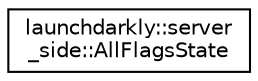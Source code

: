 digraph "Graphical Class Hierarchy"
{
 // LATEX_PDF_SIZE
  edge [fontname="Helvetica",fontsize="10",labelfontname="Helvetica",labelfontsize="10"];
  node [fontname="Helvetica",fontsize="10",shape=record];
  rankdir="LR";
  Node0 [label="launchdarkly::server\l_side::AllFlagsState",height=0.2,width=0.4,color="black", fillcolor="white", style="filled",URL="$classlaunchdarkly_1_1server__side_1_1AllFlagsState.html",tooltip=" "];
}
